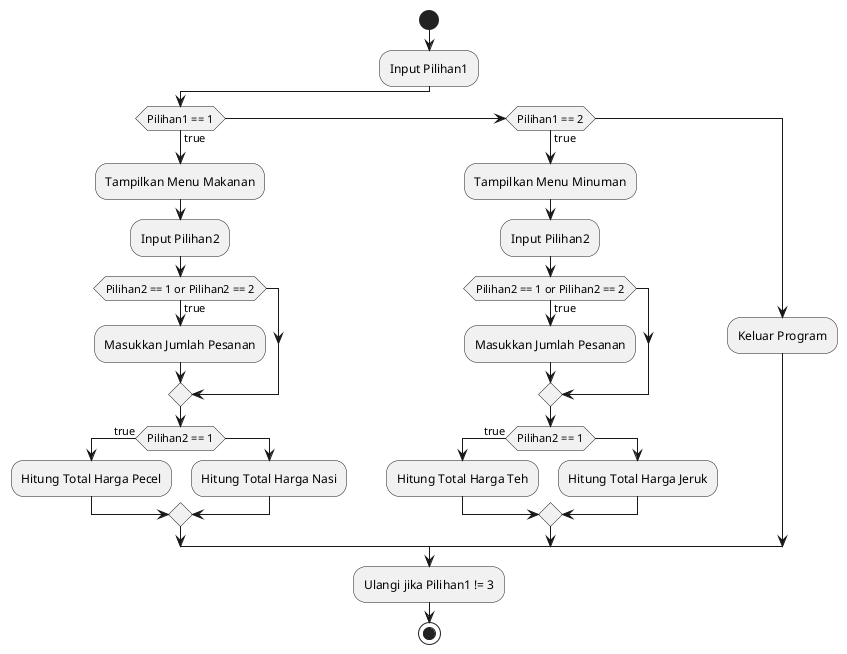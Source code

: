 @startuml
start
:Input Pilihan1;
if (Pilihan1 == 1) then (true)
  :Tampilkan Menu Makanan;
  :Input Pilihan2;
  if (Pilihan2 == 1 or Pilihan2 == 2) then (true)
    :Masukkan Jumlah Pesanan;
  endif
  if (Pilihan2 == 1) then (true)
    :Hitung Total Harga Pecel;
  else
    :Hitung Total Harga Nasi;
  endif
else if (Pilihan1 == 2) then (true)
  :Tampilkan Menu Minuman;
  :Input Pilihan2;
  if (Pilihan2 == 1 or Pilihan2 == 2) then (true)
    :Masukkan Jumlah Pesanan;
  endif
  if (Pilihan2 == 1) then (true)
    :Hitung Total Harga Teh;
  else
    :Hitung Total Harga Jeruk;
  endif
else
  :Keluar Program;
endif
:Ulangi jika Pilihan1 != 3;
stop
@enduml
